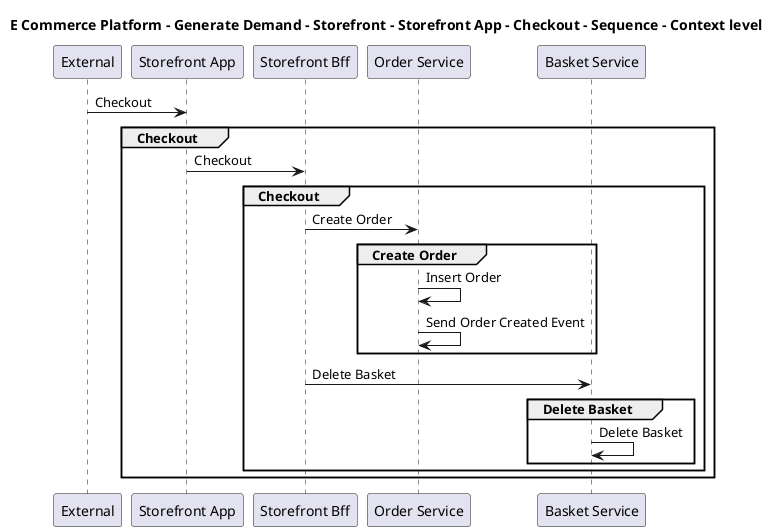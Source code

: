 @startuml

title E Commerce Platform - Generate Demand - Storefront - Storefront App - Checkout - Sequence - Context level

participant "External" as C4InterFlow.SoftwareSystems.ExternalSystem
participant "Storefront App" as ECommercePlatform.GenerateDemand.Storefront.SoftwareSystems.StorefrontApp
participant "Storefront Bff" as ECommercePlatform.GenerateDemand.Storefront.SoftwareSystems.StorefrontBff
participant "Order Service" as ECommercePlatform.GenerateDemand.OrderManagement.SoftwareSystems.OrderService
participant "Basket Service" as ECommercePlatform.GenerateDemand.Basket.SoftwareSystems.BasketService

C4InterFlow.SoftwareSystems.ExternalSystem -> ECommercePlatform.GenerateDemand.Storefront.SoftwareSystems.StorefrontApp : Checkout
group Checkout
ECommercePlatform.GenerateDemand.Storefront.SoftwareSystems.StorefrontApp -> ECommercePlatform.GenerateDemand.Storefront.SoftwareSystems.StorefrontBff : Checkout
group Checkout
ECommercePlatform.GenerateDemand.Storefront.SoftwareSystems.StorefrontBff -> ECommercePlatform.GenerateDemand.OrderManagement.SoftwareSystems.OrderService : Create Order
group Create Order
ECommercePlatform.GenerateDemand.OrderManagement.SoftwareSystems.OrderService -> ECommercePlatform.GenerateDemand.OrderManagement.SoftwareSystems.OrderService : Insert Order
ECommercePlatform.GenerateDemand.OrderManagement.SoftwareSystems.OrderService -> ECommercePlatform.GenerateDemand.OrderManagement.SoftwareSystems.OrderService : Send Order Created Event
end
ECommercePlatform.GenerateDemand.Storefront.SoftwareSystems.StorefrontBff -> ECommercePlatform.GenerateDemand.Basket.SoftwareSystems.BasketService : Delete Basket
group Delete Basket
ECommercePlatform.GenerateDemand.Basket.SoftwareSystems.BasketService -> ECommercePlatform.GenerateDemand.Basket.SoftwareSystems.BasketService : Delete Basket
end
end
end


@enduml
